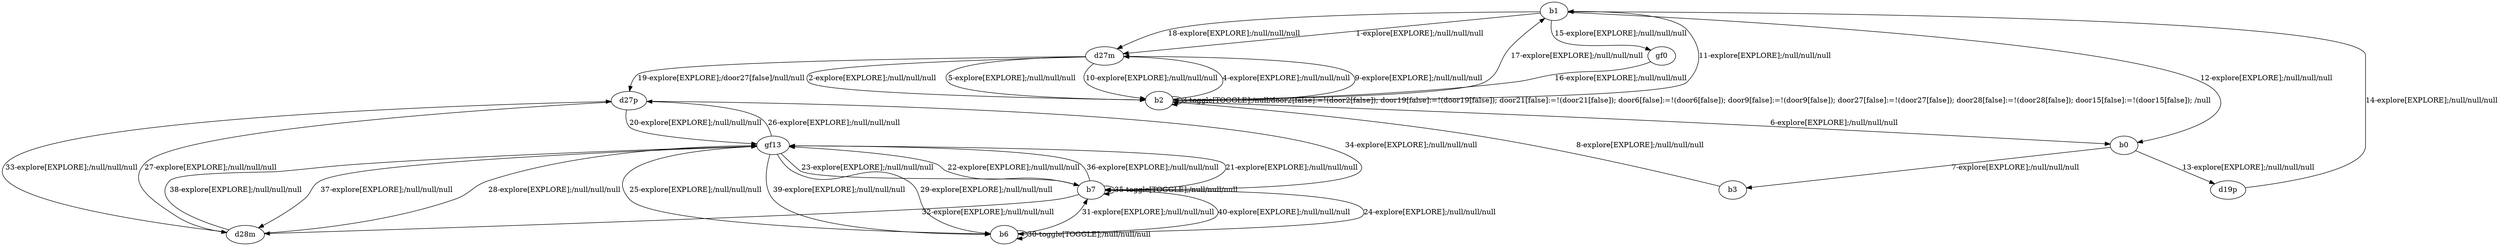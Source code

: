 # Total number of goals covered by this test: 2
# b6 --> b6
# gf13 --> d27p

digraph g {
"b1" -> "d27m" [label = "1-explore[EXPLORE];/null/null/null"];
"d27m" -> "b2" [label = "2-explore[EXPLORE];/null/null/null"];
"b2" -> "b2" [label = "3-toggle[TOGGLE];/null/door2[false]:=!(door2[false]); door19[false]:=!(door19[false]); door21[false]:=!(door21[false]); door6[false]:=!(door6[false]); door9[false]:=!(door9[false]); door27[false]:=!(door27[false]); door28[false]:=!(door28[false]); door15[false]:=!(door15[false]); /null"];
"b2" -> "d27m" [label = "4-explore[EXPLORE];/null/null/null"];
"d27m" -> "b2" [label = "5-explore[EXPLORE];/null/null/null"];
"b2" -> "b0" [label = "6-explore[EXPLORE];/null/null/null"];
"b0" -> "b3" [label = "7-explore[EXPLORE];/null/null/null"];
"b3" -> "b2" [label = "8-explore[EXPLORE];/null/null/null"];
"b2" -> "d27m" [label = "9-explore[EXPLORE];/null/null/null"];
"d27m" -> "b2" [label = "10-explore[EXPLORE];/null/null/null"];
"b2" -> "b1" [label = "11-explore[EXPLORE];/null/null/null"];
"b1" -> "b0" [label = "12-explore[EXPLORE];/null/null/null"];
"b0" -> "d19p" [label = "13-explore[EXPLORE];/null/null/null"];
"d19p" -> "b1" [label = "14-explore[EXPLORE];/null/null/null"];
"b1" -> "gf0" [label = "15-explore[EXPLORE];/null/null/null"];
"gf0" -> "b2" [label = "16-explore[EXPLORE];/null/null/null"];
"b2" -> "b1" [label = "17-explore[EXPLORE];/null/null/null"];
"b1" -> "d27m" [label = "18-explore[EXPLORE];/null/null/null"];
"d27m" -> "d27p" [label = "19-explore[EXPLORE];/door27[false]/null/null"];
"d27p" -> "gf13" [label = "20-explore[EXPLORE];/null/null/null"];
"gf13" -> "b7" [label = "21-explore[EXPLORE];/null/null/null"];
"b7" -> "gf13" [label = "22-explore[EXPLORE];/null/null/null"];
"gf13" -> "b7" [label = "23-explore[EXPLORE];/null/null/null"];
"b7" -> "b6" [label = "24-explore[EXPLORE];/null/null/null"];
"b6" -> "gf13" [label = "25-explore[EXPLORE];/null/null/null"];
"gf13" -> "d27p" [label = "26-explore[EXPLORE];/null/null/null"];
"d27p" -> "d28m" [label = "27-explore[EXPLORE];/null/null/null"];
"d28m" -> "gf13" [label = "28-explore[EXPLORE];/null/null/null"];
"gf13" -> "b6" [label = "29-explore[EXPLORE];/null/null/null"];
"b6" -> "b6" [label = "30-toggle[TOGGLE];/null/null/null"];
"b6" -> "b7" [label = "31-explore[EXPLORE];/null/null/null"];
"b7" -> "d28m" [label = "32-explore[EXPLORE];/null/null/null"];
"d28m" -> "d27p" [label = "33-explore[EXPLORE];/null/null/null"];
"d27p" -> "b7" [label = "34-explore[EXPLORE];/null/null/null"];
"b7" -> "b7" [label = "35-toggle[TOGGLE];/null/null/null"];
"b7" -> "gf13" [label = "36-explore[EXPLORE];/null/null/null"];
"gf13" -> "d28m" [label = "37-explore[EXPLORE];/null/null/null"];
"d28m" -> "gf13" [label = "38-explore[EXPLORE];/null/null/null"];
"gf13" -> "b6" [label = "39-explore[EXPLORE];/null/null/null"];
"b6" -> "b7" [label = "40-explore[EXPLORE];/null/null/null"];
}